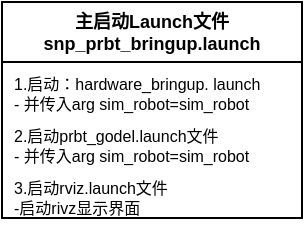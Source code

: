 <mxfile version="13.6.5" type="github">
  <diagram name="Page-1" id="9f46799a-70d6-7492-0946-bef42562c5a5">
    <mxGraphModel dx="400" dy="467" grid="1" gridSize="10" guides="1" tooltips="1" connect="1" arrows="1" fold="1" page="1" pageScale="1" pageWidth="1100" pageHeight="850" background="#ffffff" math="0" shadow="0">
      <root>
        <mxCell id="0" />
        <mxCell id="1" parent="0" />
        <mxCell id="KAkbny95yHru2cI5Tnwd-2" value="主启动Launch文件&#xa;snp_prbt_bringup.launch" style="swimlane;fontStyle=1;childLayout=stackLayout;horizontal=1;startSize=30;fillColor=none;horizontalStack=0;resizeParent=1;resizeParentMax=0;resizeLast=0;collapsible=1;marginBottom=0;fontSize=9;" vertex="1" parent="1">
          <mxGeometry x="475" y="30" width="150" height="108" as="geometry">
            <mxRectangle x="510" y="200" width="90" height="26" as="alternateBounds" />
          </mxGeometry>
        </mxCell>
        <mxCell id="KAkbny95yHru2cI5Tnwd-3" value="1.启动：hardware_bringup. launch&#xa;- 并传入arg sim_robot=sim_robot" style="text;strokeColor=none;fillColor=none;align=left;verticalAlign=top;spacingLeft=4;spacingRight=4;overflow=hidden;rotatable=0;points=[[0,0.5],[1,0.5]];portConstraint=eastwest;fontSize=8;" vertex="1" parent="KAkbny95yHru2cI5Tnwd-2">
          <mxGeometry y="30" width="150" height="26" as="geometry" />
        </mxCell>
        <mxCell id="KAkbny95yHru2cI5Tnwd-4" value="2.启动prbt_godel.launch文件&#xa;- 并传入arg sim_robot=sim_robot" style="text;strokeColor=none;fillColor=none;align=left;verticalAlign=top;spacingLeft=4;spacingRight=4;overflow=hidden;rotatable=0;points=[[0,0.5],[1,0.5]];portConstraint=eastwest;fontSize=8;" vertex="1" parent="KAkbny95yHru2cI5Tnwd-2">
          <mxGeometry y="56" width="150" height="26" as="geometry" />
        </mxCell>
        <mxCell id="KAkbny95yHru2cI5Tnwd-5" value="3.启动rviz.launch文件&#xa;-启动rivz显示界面" style="text;strokeColor=none;fillColor=none;align=left;verticalAlign=top;spacingLeft=4;spacingRight=4;overflow=hidden;rotatable=0;points=[[0,0.5],[1,0.5]];portConstraint=eastwest;fontSize=8;" vertex="1" parent="KAkbny95yHru2cI5Tnwd-2">
          <mxGeometry y="82" width="150" height="26" as="geometry" />
        </mxCell>
      </root>
    </mxGraphModel>
  </diagram>
</mxfile>
